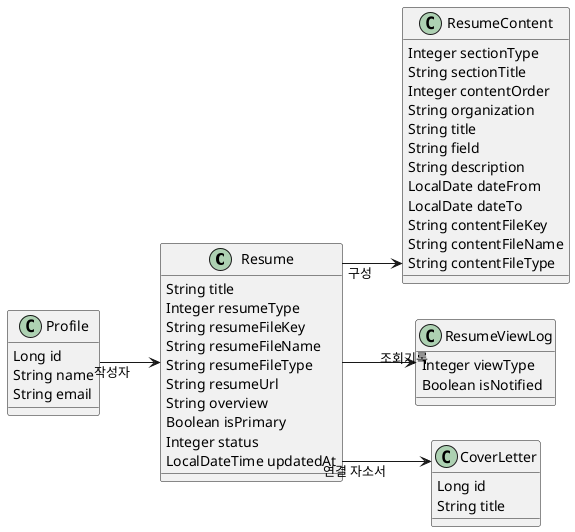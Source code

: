 @startuml
skinparam classAttributeIconSize 0
skinparam linetype ortho
left to right direction

class Resume {
  String title
  Integer resumeType
  String resumeFileKey
  String resumeFileName
  String resumeFileType
  String resumeUrl
  String overview
  Boolean isPrimary
  Integer status
  LocalDateTime updatedAt
}

class ResumeContent {
  Integer sectionType
  String sectionTitle
  Integer contentOrder
  String organization
  String title
  String field
  String description
  LocalDate dateFrom
  LocalDate dateTo
  String contentFileKey
  String contentFileName
  String contentFileType
}

class ResumeViewLog {
  Integer viewType
  Boolean isNotified
}

class Profile {
  Long id
  String name
  String email
}

class CoverLetter {
  Long id
  String title
}

Profile --> Resume : 작성자
Resume --> CoverLetter : 연결 자소서
Resume --> ResumeContent : 구성
Resume --> ResumeViewLog : 조회기록

@enduml
